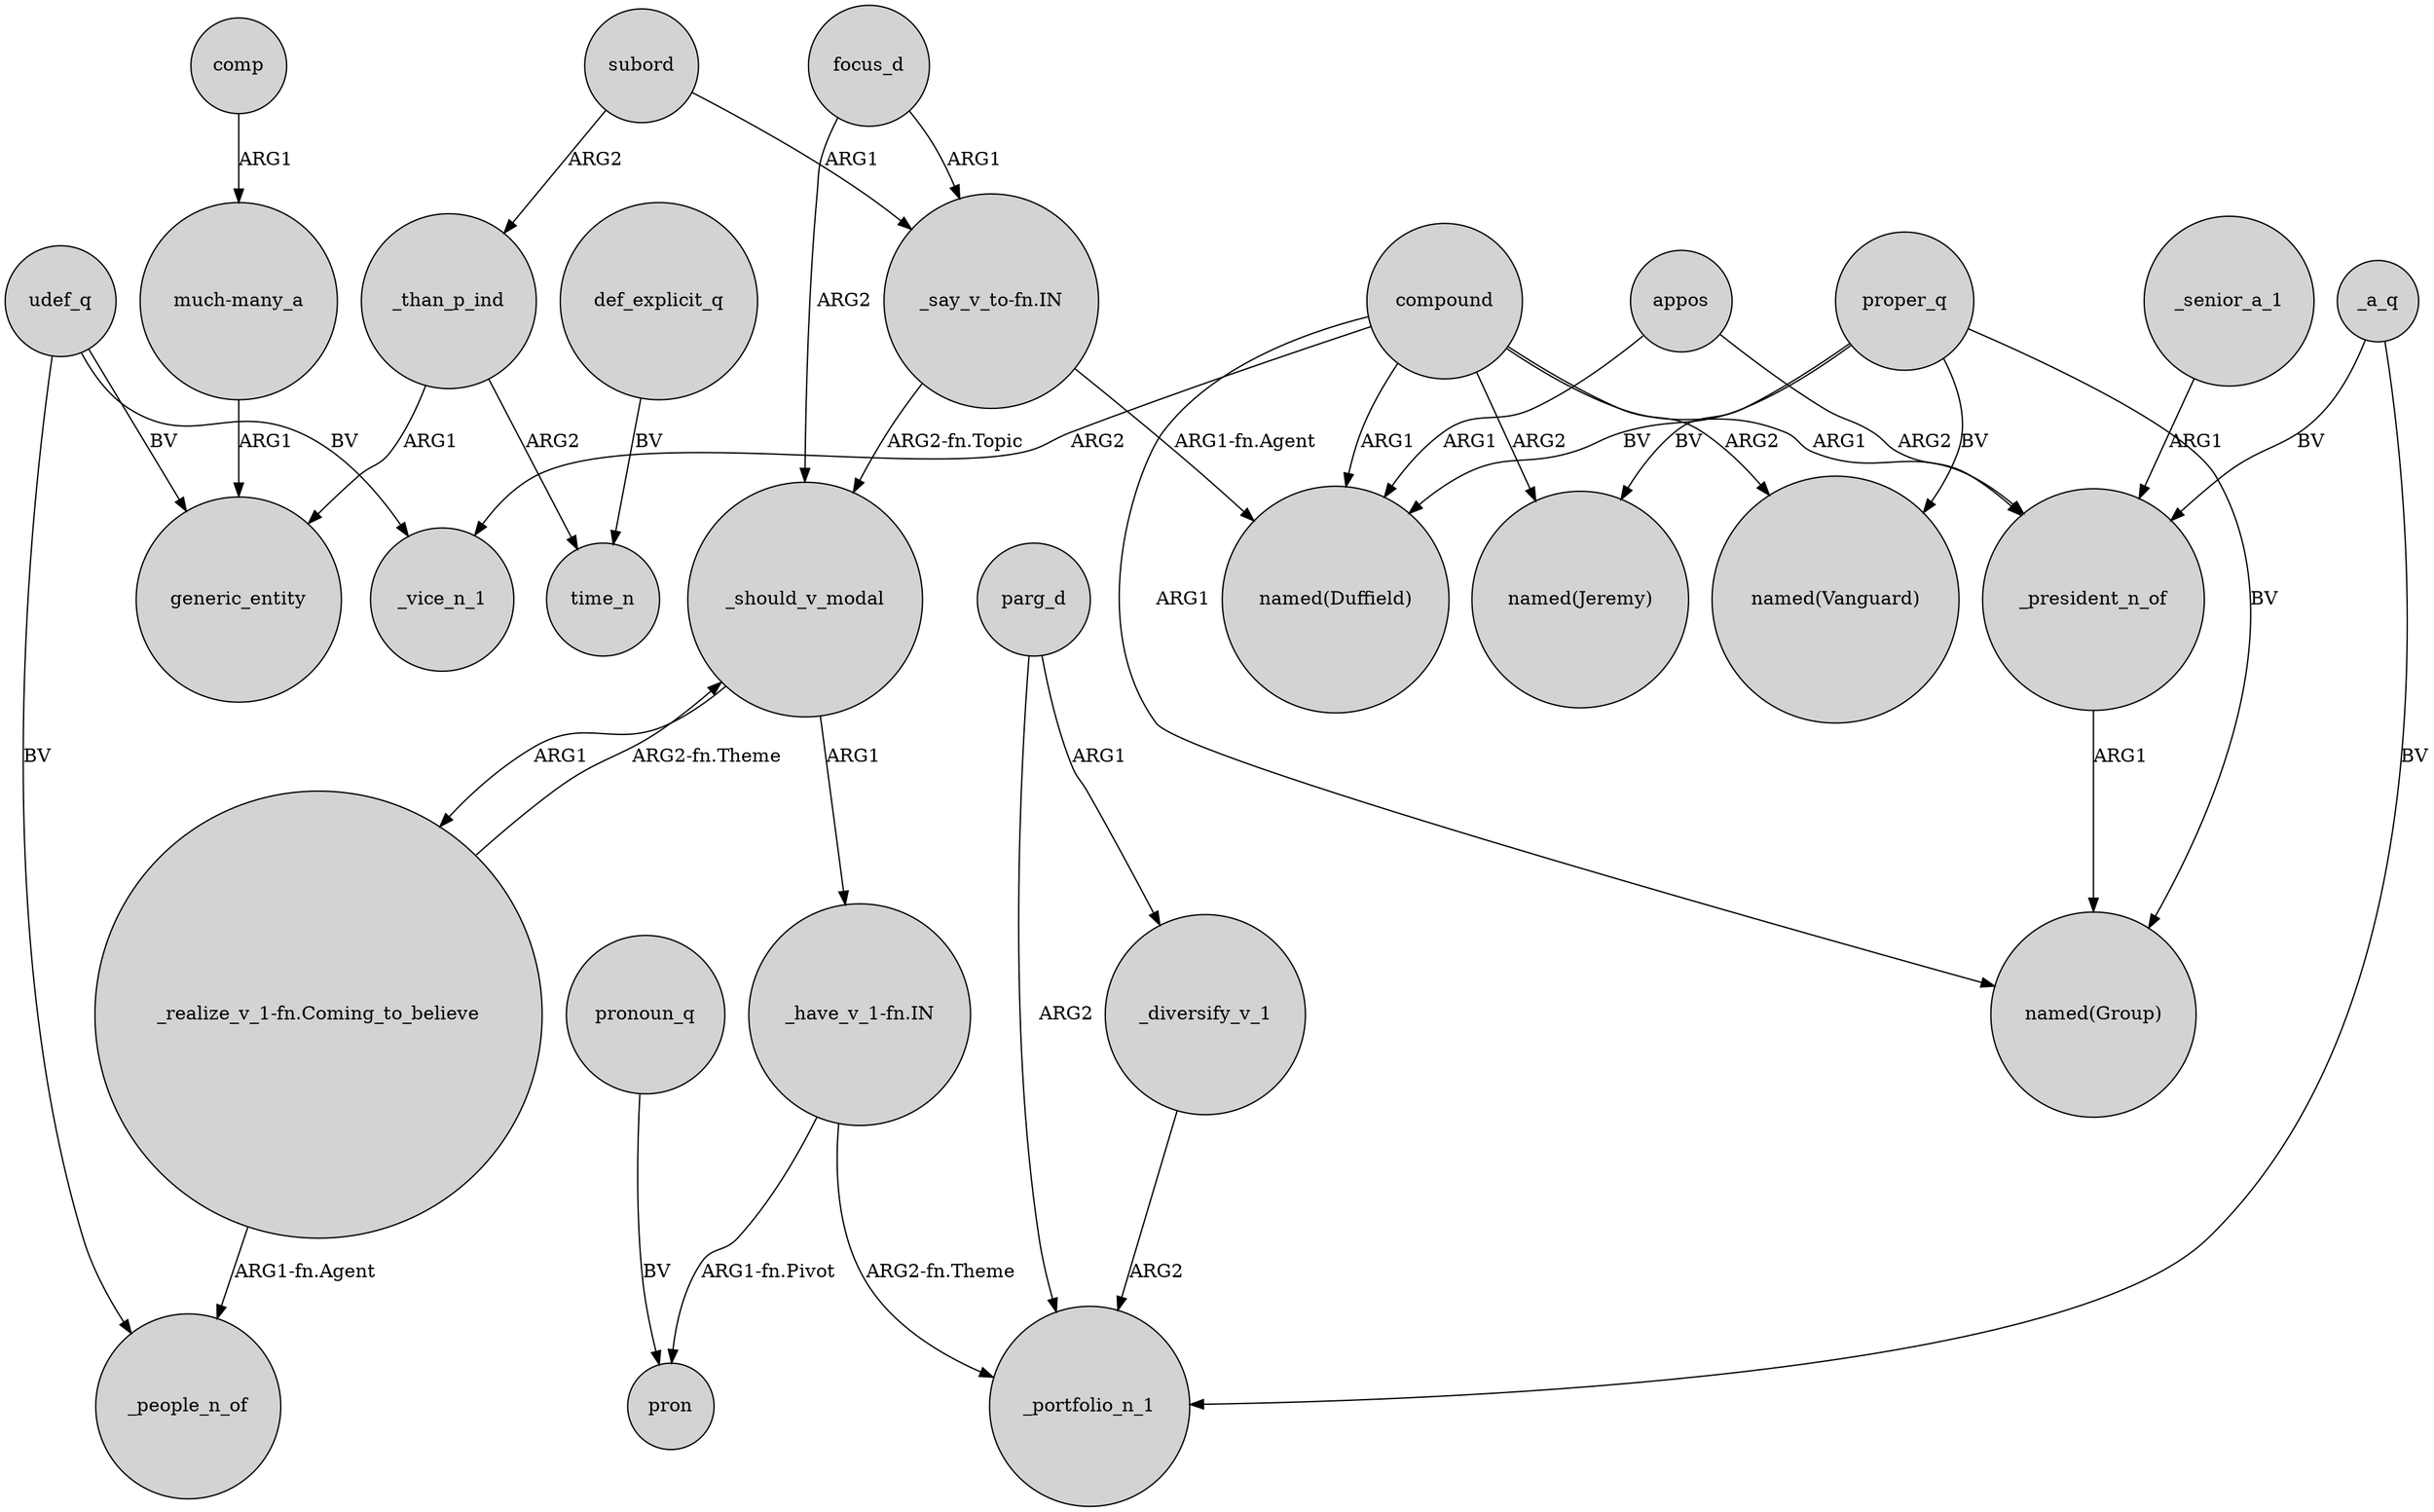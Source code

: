 digraph {
	node [shape=circle style=filled]
	compound -> _vice_n_1 [label=ARG2]
	udef_q -> generic_entity [label=BV]
	def_explicit_q -> time_n [label=BV]
	"much-many_a" -> generic_entity [label=ARG1]
	proper_q -> "named(Jeremy)" [label=BV]
	"_realize_v_1-fn.Coming_to_believe" -> _should_v_modal [label="ARG2-fn.Theme"]
	_should_v_modal -> "_realize_v_1-fn.Coming_to_believe" [label=ARG1]
	focus_d -> _should_v_modal [label=ARG2]
	"_realize_v_1-fn.Coming_to_believe" -> _people_n_of [label="ARG1-fn.Agent"]
	subord -> _than_p_ind [label=ARG2]
	subord -> "_say_v_to-fn.IN" [label=ARG1]
	appos -> "named(Duffield)" [label=ARG1]
	proper_q -> "named(Duffield)" [label=BV]
	_president_n_of -> "named(Group)" [label=ARG1]
	_senior_a_1 -> _president_n_of [label=ARG1]
	"_have_v_1-fn.IN" -> pron [label="ARG1-fn.Pivot"]
	proper_q -> "named(Vanguard)" [label=BV]
	udef_q -> _vice_n_1 [label=BV]
	_should_v_modal -> "_have_v_1-fn.IN" [label=ARG1]
	focus_d -> "_say_v_to-fn.IN" [label=ARG1]
	compound -> "named(Group)" [label=ARG1]
	"_say_v_to-fn.IN" -> _should_v_modal [label="ARG2-fn.Topic"]
	"_say_v_to-fn.IN" -> "named(Duffield)" [label="ARG1-fn.Agent"]
	pronoun_q -> pron [label=BV]
	udef_q -> _people_n_of [label=BV]
	appos -> _president_n_of [label=ARG2]
	comp -> "much-many_a" [label=ARG1]
	compound -> _president_n_of [label=ARG1]
	_diversify_v_1 -> _portfolio_n_1 [label=ARG2]
	compound -> "named(Jeremy)" [label=ARG2]
	parg_d -> _portfolio_n_1 [label=ARG2]
	_a_q -> _president_n_of [label=BV]
	_than_p_ind -> time_n [label=ARG2]
	parg_d -> _diversify_v_1 [label=ARG1]
	_a_q -> _portfolio_n_1 [label=BV]
	proper_q -> "named(Group)" [label=BV]
	_than_p_ind -> generic_entity [label=ARG1]
	compound -> "named(Vanguard)" [label=ARG2]
	compound -> "named(Duffield)" [label=ARG1]
	"_have_v_1-fn.IN" -> _portfolio_n_1 [label="ARG2-fn.Theme"]
}
